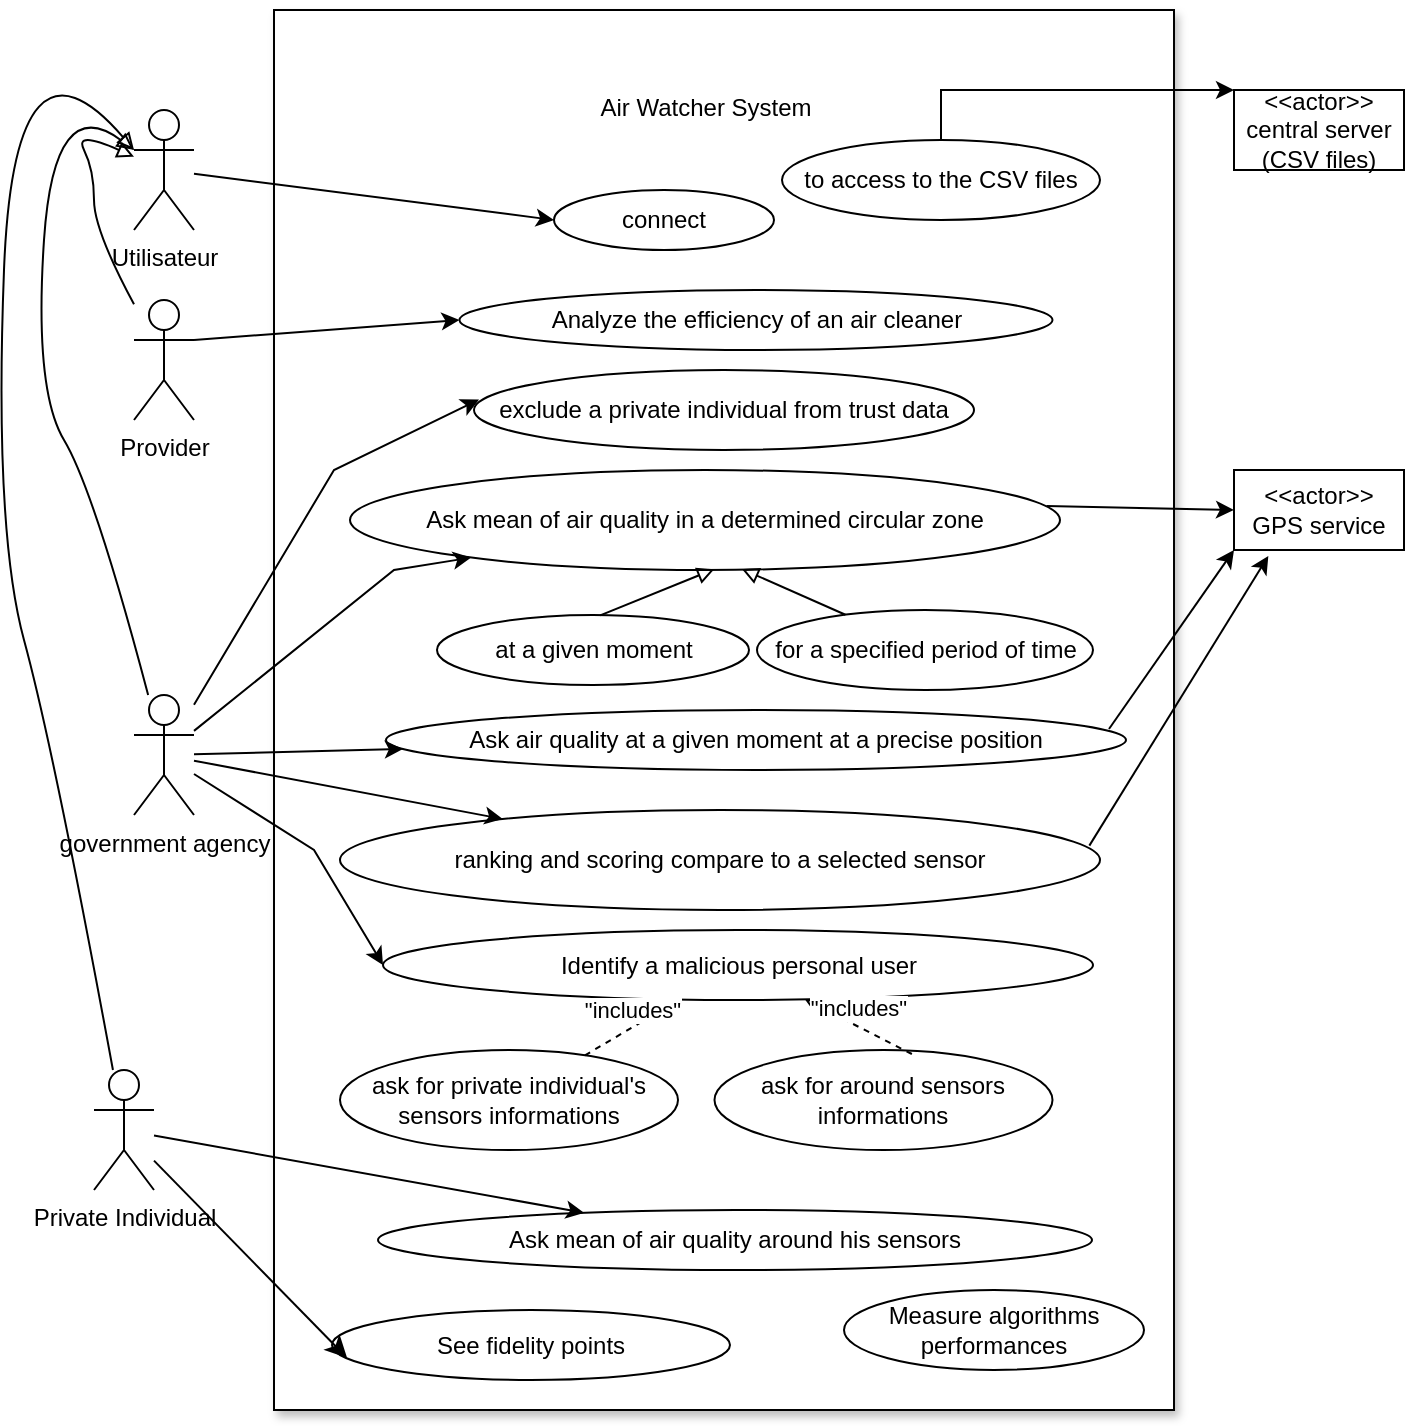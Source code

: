 <mxfile version="24.5.2" type="github">
  <diagram name="Page-1" id="l2WPUvjRW5Avm5DFvKfE">
    <mxGraphModel dx="1194" dy="647" grid="1" gridSize="10" guides="1" tooltips="1" connect="1" arrows="1" fold="1" page="1" pageScale="1" pageWidth="827" pageHeight="1169" math="0" shadow="0">
      <root>
        <mxCell id="0" />
        <mxCell id="1" parent="0" />
        <mxCell id="mPMVMwwMDDIuX5QgNMDJ-1" value="government agency" style="shape=umlActor;verticalLabelPosition=bottom;verticalAlign=top;html=1;outlineConnect=0;" parent="1" vertex="1">
          <mxGeometry x="170" y="482.5" width="30" height="60" as="geometry" />
        </mxCell>
        <mxCell id="mPMVMwwMDDIuX5QgNMDJ-2" value="" style="rounded=0;whiteSpace=wrap;html=1;shadow=1;" parent="1" vertex="1">
          <mxGeometry x="240" y="140" width="450" height="700" as="geometry" />
        </mxCell>
        <mxCell id="mPMVMwwMDDIuX5QgNMDJ-3" value="Air Watcher System" style="text;html=1;align=center;verticalAlign=middle;whiteSpace=wrap;rounded=0;" parent="1" vertex="1">
          <mxGeometry x="355.5" y="174" width="200" height="30" as="geometry" />
        </mxCell>
        <mxCell id="mPMVMwwMDDIuX5QgNMDJ-5" value="Provider" style="shape=umlActor;verticalLabelPosition=bottom;verticalAlign=top;html=1;outlineConnect=0;" parent="1" vertex="1">
          <mxGeometry x="170" y="285" width="30" height="60" as="geometry" />
        </mxCell>
        <mxCell id="mPMVMwwMDDIuX5QgNMDJ-10" value="&amp;lt;&amp;lt;actor&amp;gt;&amp;gt;&lt;div&gt;GPS service&lt;/div&gt;" style="rounded=0;whiteSpace=wrap;html=1;" parent="1" vertex="1">
          <mxGeometry x="720" y="370" width="85" height="40" as="geometry" />
        </mxCell>
        <mxCell id="mPMVMwwMDDIuX5QgNMDJ-13" value="&amp;lt;&amp;lt;actor&amp;gt;&amp;gt;&lt;div&gt;central server (CSV files)&lt;/div&gt;" style="rounded=0;whiteSpace=wrap;html=1;" parent="1" vertex="1">
          <mxGeometry x="720" y="180" width="85" height="40" as="geometry" />
        </mxCell>
        <mxCell id="mPMVMwwMDDIuX5QgNMDJ-19" value="" style="edgeStyle=orthogonalEdgeStyle;rounded=0;orthogonalLoop=1;jettySize=auto;html=1;" parent="1" source="mPMVMwwMDDIuX5QgNMDJ-18" target="mPMVMwwMDDIuX5QgNMDJ-13" edge="1">
          <mxGeometry relative="1" as="geometry">
            <Array as="points">
              <mxPoint x="574" y="180" />
              <mxPoint x="763" y="180" />
            </Array>
          </mxGeometry>
        </mxCell>
        <mxCell id="mPMVMwwMDDIuX5QgNMDJ-18" value="to access to the CSV files" style="ellipse;whiteSpace=wrap;html=1;" parent="1" vertex="1">
          <mxGeometry x="494" y="205" width="159" height="40" as="geometry" />
        </mxCell>
        <mxCell id="mPMVMwwMDDIuX5QgNMDJ-34" value="Ask mean of air quality in a determined circular zone" style="ellipse;whiteSpace=wrap;html=1;" parent="1" vertex="1">
          <mxGeometry x="278" y="370" width="355" height="50" as="geometry" />
        </mxCell>
        <mxCell id="mPMVMwwMDDIuX5QgNMDJ-35" value="Ask air quality at a given moment at a precise position" style="ellipse;whiteSpace=wrap;html=1;" parent="1" vertex="1">
          <mxGeometry x="296" y="490" width="370" height="30" as="geometry" />
        </mxCell>
        <mxCell id="mPMVMwwMDDIuX5QgNMDJ-36" value="at a given moment" style="ellipse;whiteSpace=wrap;html=1;" parent="1" vertex="1">
          <mxGeometry x="321.5" y="442.5" width="156" height="35" as="geometry" />
        </mxCell>
        <mxCell id="mPMVMwwMDDIuX5QgNMDJ-37" value="for a specified period of time" style="ellipse;whiteSpace=wrap;html=1;" parent="1" vertex="1">
          <mxGeometry x="481.5" y="440" width="168" height="40" as="geometry" />
        </mxCell>
        <mxCell id="mPMVMwwMDDIuX5QgNMDJ-40" value="" style="endArrow=block;html=1;rounded=0;exitX=0.523;exitY=0.006;exitDx=0;exitDy=0;exitPerimeter=0;entryX=0.513;entryY=0.992;entryDx=0;entryDy=0;entryPerimeter=0;endFill=0;" parent="1" source="mPMVMwwMDDIuX5QgNMDJ-36" target="mPMVMwwMDDIuX5QgNMDJ-34" edge="1">
          <mxGeometry width="50" height="50" relative="1" as="geometry">
            <mxPoint x="375" y="425" as="sourcePoint" />
            <mxPoint x="425" y="375" as="targetPoint" />
          </mxGeometry>
        </mxCell>
        <mxCell id="mPMVMwwMDDIuX5QgNMDJ-41" value="" style="endArrow=block;html=1;rounded=0;entryX=0.552;entryY=0.99;entryDx=0;entryDy=0;entryPerimeter=0;endFill=0;" parent="1" source="mPMVMwwMDDIuX5QgNMDJ-37" target="mPMVMwwMDDIuX5QgNMDJ-34" edge="1">
          <mxGeometry width="50" height="50" relative="1" as="geometry">
            <mxPoint x="330" y="430" as="sourcePoint" />
            <mxPoint x="431" y="374" as="targetPoint" />
          </mxGeometry>
        </mxCell>
        <mxCell id="mPMVMwwMDDIuX5QgNMDJ-42" value="ranking and scoring compare to a selected sensor" style="ellipse;whiteSpace=wrap;html=1;" parent="1" vertex="1">
          <mxGeometry x="273" y="540" width="380" height="50" as="geometry" />
        </mxCell>
        <mxCell id="mPMVMwwMDDIuX5QgNMDJ-45" value="exclude a private individual from trust data" style="ellipse;whiteSpace=wrap;html=1;" parent="1" vertex="1">
          <mxGeometry x="340" y="320" width="250" height="40" as="geometry" />
        </mxCell>
        <mxCell id="mPMVMwwMDDIuX5QgNMDJ-46" value="Measure algorithms performances" style="ellipse;whiteSpace=wrap;html=1;" parent="1" vertex="1">
          <mxGeometry x="525" y="780" width="150" height="40" as="geometry" />
        </mxCell>
        <mxCell id="mPMVMwwMDDIuX5QgNMDJ-48" value="" style="endArrow=classic;html=1;rounded=0;entryX=0.01;entryY=0.37;entryDx=0;entryDy=0;entryPerimeter=0;" parent="1" source="mPMVMwwMDDIuX5QgNMDJ-1" target="mPMVMwwMDDIuX5QgNMDJ-45" edge="1">
          <mxGeometry width="50" height="50" relative="1" as="geometry">
            <mxPoint x="180" y="440" as="sourcePoint" />
            <mxPoint x="230" y="390" as="targetPoint" />
            <Array as="points">
              <mxPoint x="270" y="370" />
            </Array>
          </mxGeometry>
        </mxCell>
        <mxCell id="mPMVMwwMDDIuX5QgNMDJ-49" value="connect" style="ellipse;whiteSpace=wrap;html=1;" parent="1" vertex="1">
          <mxGeometry x="380" y="230" width="110" height="30" as="geometry" />
        </mxCell>
        <mxCell id="mPMVMwwMDDIuX5QgNMDJ-53" value="" style="endArrow=classic;html=1;rounded=0;exitX=0.981;exitY=0.361;exitDx=0;exitDy=0;exitPerimeter=0;entryX=0;entryY=0.5;entryDx=0;entryDy=0;" parent="1" source="mPMVMwwMDDIuX5QgNMDJ-34" target="mPMVMwwMDDIuX5QgNMDJ-10" edge="1">
          <mxGeometry width="50" height="50" relative="1" as="geometry">
            <mxPoint x="590" y="340" as="sourcePoint" />
            <mxPoint x="640" y="290" as="targetPoint" />
          </mxGeometry>
        </mxCell>
        <mxCell id="mPMVMwwMDDIuX5QgNMDJ-54" value="" style="endArrow=classic;html=1;rounded=0;exitX=0.977;exitY=0.317;exitDx=0;exitDy=0;exitPerimeter=0;entryX=0;entryY=1;entryDx=0;entryDy=0;" parent="1" source="mPMVMwwMDDIuX5QgNMDJ-35" target="mPMVMwwMDDIuX5QgNMDJ-10" edge="1">
          <mxGeometry width="50" height="50" relative="1" as="geometry">
            <mxPoint x="650" y="460" as="sourcePoint" />
            <mxPoint x="700" y="410" as="targetPoint" />
          </mxGeometry>
        </mxCell>
        <mxCell id="mPMVMwwMDDIuX5QgNMDJ-55" value="" style="endArrow=classic;html=1;rounded=0;exitX=0.986;exitY=0.356;exitDx=0;exitDy=0;exitPerimeter=0;entryX=0.202;entryY=1.074;entryDx=0;entryDy=0;entryPerimeter=0;" parent="1" source="mPMVMwwMDDIuX5QgNMDJ-42" target="mPMVMwwMDDIuX5QgNMDJ-10" edge="1">
          <mxGeometry width="50" height="50" relative="1" as="geometry">
            <mxPoint x="620" y="482.5" as="sourcePoint" />
            <mxPoint x="744" y="352.5" as="targetPoint" />
          </mxGeometry>
        </mxCell>
        <mxCell id="mPMVMwwMDDIuX5QgNMDJ-56" value="Utilisateur" style="shape=umlActor;verticalLabelPosition=bottom;verticalAlign=top;html=1;outlineConnect=0;" parent="1" vertex="1">
          <mxGeometry x="170" y="190" width="30" height="60" as="geometry" />
        </mxCell>
        <mxCell id="mPMVMwwMDDIuX5QgNMDJ-61" value="" style="curved=1;endArrow=block;html=1;rounded=0;endFill=0;" parent="1" source="mPMVMwwMDDIuX5QgNMDJ-5" target="mPMVMwwMDDIuX5QgNMDJ-56" edge="1">
          <mxGeometry width="50" height="50" relative="1" as="geometry">
            <mxPoint x="80" y="240" as="sourcePoint" />
            <mxPoint x="130" y="190" as="targetPoint" />
            <Array as="points">
              <mxPoint x="150" y="250" />
              <mxPoint x="150" y="220" />
              <mxPoint x="140" y="200" />
            </Array>
          </mxGeometry>
        </mxCell>
        <mxCell id="mPMVMwwMDDIuX5QgNMDJ-63" value="" style="endArrow=classic;html=1;rounded=0;entryX=0;entryY=0.5;entryDx=0;entryDy=0;" parent="1" source="mPMVMwwMDDIuX5QgNMDJ-56" target="mPMVMwwMDDIuX5QgNMDJ-49" edge="1">
          <mxGeometry width="50" height="50" relative="1" as="geometry">
            <mxPoint x="230" y="120" as="sourcePoint" />
            <mxPoint x="280" y="70" as="targetPoint" />
          </mxGeometry>
        </mxCell>
        <mxCell id="CMOTrVaitMfI9DuM7geh-1" value="Private Individual" style="shape=umlActor;verticalLabelPosition=bottom;verticalAlign=top;html=1;outlineConnect=0;" parent="1" vertex="1">
          <mxGeometry x="150" y="670" width="30" height="60" as="geometry" />
        </mxCell>
        <mxCell id="CMOTrVaitMfI9DuM7geh-2" value="" style="curved=1;endArrow=block;html=1;rounded=0;entryX=0;entryY=0.333;entryDx=0;entryDy=0;entryPerimeter=0;endFill=0;" parent="1" source="CMOTrVaitMfI9DuM7geh-1" target="mPMVMwwMDDIuX5QgNMDJ-56" edge="1">
          <mxGeometry width="50" height="50" relative="1" as="geometry">
            <mxPoint x="80" y="510" as="sourcePoint" />
            <mxPoint x="130" y="460" as="targetPoint" />
            <Array as="points">
              <mxPoint x="130" y="510" />
              <mxPoint x="100" y="400" />
              <mxPoint x="110" y="140" />
            </Array>
          </mxGeometry>
        </mxCell>
        <mxCell id="7C0dqBKwXJuHddxGU4Rj-1" value="See fidelity points" style="ellipse;whiteSpace=wrap;html=1;" parent="1" vertex="1">
          <mxGeometry x="269" y="790" width="199" height="35" as="geometry" />
        </mxCell>
        <mxCell id="7C0dqBKwXJuHddxGU4Rj-2" style="edgeStyle=none;curved=1;rounded=0;orthogonalLoop=1;jettySize=auto;html=1;entryX=0.038;entryY=0.686;entryDx=0;entryDy=0;entryPerimeter=0;fontSize=12;startSize=8;endSize=8;" parent="1" source="CMOTrVaitMfI9DuM7geh-1" target="7C0dqBKwXJuHddxGU4Rj-1" edge="1">
          <mxGeometry relative="1" as="geometry" />
        </mxCell>
        <mxCell id="zV7D3eGCMYDxvo4wQJPu-1" value="" style="endArrow=classic;html=1;rounded=0;" parent="1" source="mPMVMwwMDDIuX5QgNMDJ-1" target="mPMVMwwMDDIuX5QgNMDJ-42" edge="1">
          <mxGeometry width="50" height="50" relative="1" as="geometry">
            <mxPoint x="380" y="490" as="sourcePoint" />
            <mxPoint x="430" y="440" as="targetPoint" />
          </mxGeometry>
        </mxCell>
        <mxCell id="zV7D3eGCMYDxvo4wQJPu-2" value="" style="endArrow=classic;html=1;rounded=0;" parent="1" source="mPMVMwwMDDIuX5QgNMDJ-1" target="mPMVMwwMDDIuX5QgNMDJ-35" edge="1">
          <mxGeometry width="50" height="50" relative="1" as="geometry">
            <mxPoint x="210" y="450.332" as="sourcePoint" />
            <mxPoint x="350.03" y="430" as="targetPoint" />
          </mxGeometry>
        </mxCell>
        <mxCell id="zV7D3eGCMYDxvo4wQJPu-3" value="" style="endArrow=classic;html=1;rounded=0;" parent="1" source="mPMVMwwMDDIuX5QgNMDJ-1" target="mPMVMwwMDDIuX5QgNMDJ-34" edge="1">
          <mxGeometry width="50" height="50" relative="1" as="geometry">
            <mxPoint x="380" y="420" as="sourcePoint" />
            <mxPoint x="430" y="370" as="targetPoint" />
            <Array as="points">
              <mxPoint x="300" y="420" />
            </Array>
          </mxGeometry>
        </mxCell>
        <mxCell id="zV7D3eGCMYDxvo4wQJPu-4" value="Ask mean of air quality around his sensors" style="ellipse;whiteSpace=wrap;html=1;" parent="1" vertex="1">
          <mxGeometry x="292" y="740" width="357" height="30" as="geometry" />
        </mxCell>
        <mxCell id="zV7D3eGCMYDxvo4wQJPu-5" value="" style="endArrow=classic;html=1;rounded=0;" parent="1" source="CMOTrVaitMfI9DuM7geh-1" target="zV7D3eGCMYDxvo4wQJPu-4" edge="1">
          <mxGeometry width="50" height="50" relative="1" as="geometry">
            <mxPoint x="380" y="460" as="sourcePoint" />
            <mxPoint x="430" y="410" as="targetPoint" />
            <Array as="points" />
          </mxGeometry>
        </mxCell>
        <mxCell id="zV7D3eGCMYDxvo4wQJPu-6" value="ask for private individual&#39;s sensors informations" style="ellipse;whiteSpace=wrap;html=1;" parent="1" vertex="1">
          <mxGeometry x="273" y="660" width="169" height="50" as="geometry" />
        </mxCell>
        <mxCell id="zV7D3eGCMYDxvo4wQJPu-8" value="" style="curved=1;endArrow=block;html=1;rounded=0;entryX=0;entryY=0.333;entryDx=0;entryDy=0;entryPerimeter=0;endFill=0;" parent="1" source="mPMVMwwMDDIuX5QgNMDJ-1" target="mPMVMwwMDDIuX5QgNMDJ-56" edge="1">
          <mxGeometry width="50" height="50" relative="1" as="geometry">
            <mxPoint x="100" y="380" as="sourcePoint" />
            <mxPoint x="150" y="330" as="targetPoint" />
            <Array as="points">
              <mxPoint x="150" y="380" />
              <mxPoint x="120" y="330" />
              <mxPoint x="130" y="180" />
            </Array>
          </mxGeometry>
        </mxCell>
        <mxCell id="GTV8dw9vjoJJsqa4DkPT-1" value="Analyze the efficiency of an air cleaner" style="ellipse;whiteSpace=wrap;html=1;" parent="1" vertex="1">
          <mxGeometry x="332.75" y="280" width="296.5" height="30" as="geometry" />
        </mxCell>
        <mxCell id="GTV8dw9vjoJJsqa4DkPT-4" value="Identify a malicious personal user" style="ellipse;whiteSpace=wrap;html=1;" parent="1" vertex="1">
          <mxGeometry x="294.5" y="600" width="355" height="35" as="geometry" />
        </mxCell>
        <mxCell id="GTV8dw9vjoJJsqa4DkPT-5" value="" style="endArrow=classic;html=1;rounded=0;entryX=0;entryY=0.5;entryDx=0;entryDy=0;" parent="1" source="mPMVMwwMDDIuX5QgNMDJ-1" target="GTV8dw9vjoJJsqa4DkPT-4" edge="1">
          <mxGeometry width="50" height="50" relative="1" as="geometry">
            <mxPoint x="193" y="500" as="sourcePoint" />
            <mxPoint x="308" y="340" as="targetPoint" />
            <Array as="points">
              <mxPoint x="260" y="560" />
            </Array>
          </mxGeometry>
        </mxCell>
        <mxCell id="GTV8dw9vjoJJsqa4DkPT-6" value="" style="endArrow=classic;html=1;rounded=0;entryX=0;entryY=0.5;entryDx=0;entryDy=0;exitX=1;exitY=0.333;exitDx=0;exitDy=0;exitPerimeter=0;" parent="1" source="mPMVMwwMDDIuX5QgNMDJ-5" target="GTV8dw9vjoJJsqa4DkPT-1" edge="1">
          <mxGeometry width="50" height="50" relative="1" as="geometry">
            <mxPoint x="203" y="499" as="sourcePoint" />
            <mxPoint x="305" y="358" as="targetPoint" />
            <Array as="points" />
          </mxGeometry>
        </mxCell>
        <mxCell id="chwVuFcQbsSjT6xxbUko-1" value="ask for around sensors informations" style="ellipse;whiteSpace=wrap;html=1;" vertex="1" parent="1">
          <mxGeometry x="460.25" y="660" width="169" height="50" as="geometry" />
        </mxCell>
        <mxCell id="chwVuFcQbsSjT6xxbUko-8" value="&quot;includes&quot;" style="html=1;verticalAlign=bottom;endArrow=open;dashed=1;endSize=8;curved=0;rounded=0;" edge="1" parent="1" source="zV7D3eGCMYDxvo4wQJPu-6" target="GTV8dw9vjoJJsqa4DkPT-4">
          <mxGeometry relative="1" as="geometry">
            <mxPoint x="600" y="540" as="sourcePoint" />
            <mxPoint x="520" y="540" as="targetPoint" />
          </mxGeometry>
        </mxCell>
        <mxCell id="chwVuFcQbsSjT6xxbUko-9" value="&quot;includes&quot;" style="html=1;verticalAlign=bottom;endArrow=open;dashed=1;endSize=8;curved=0;rounded=0;exitX=0.584;exitY=0.04;exitDx=0;exitDy=0;exitPerimeter=0;" edge="1" parent="1" source="chwVuFcQbsSjT6xxbUko-1" target="GTV8dw9vjoJJsqa4DkPT-4">
          <mxGeometry relative="1" as="geometry">
            <mxPoint x="610" y="550" as="sourcePoint" />
            <mxPoint x="530" y="550" as="targetPoint" />
          </mxGeometry>
        </mxCell>
      </root>
    </mxGraphModel>
  </diagram>
</mxfile>
